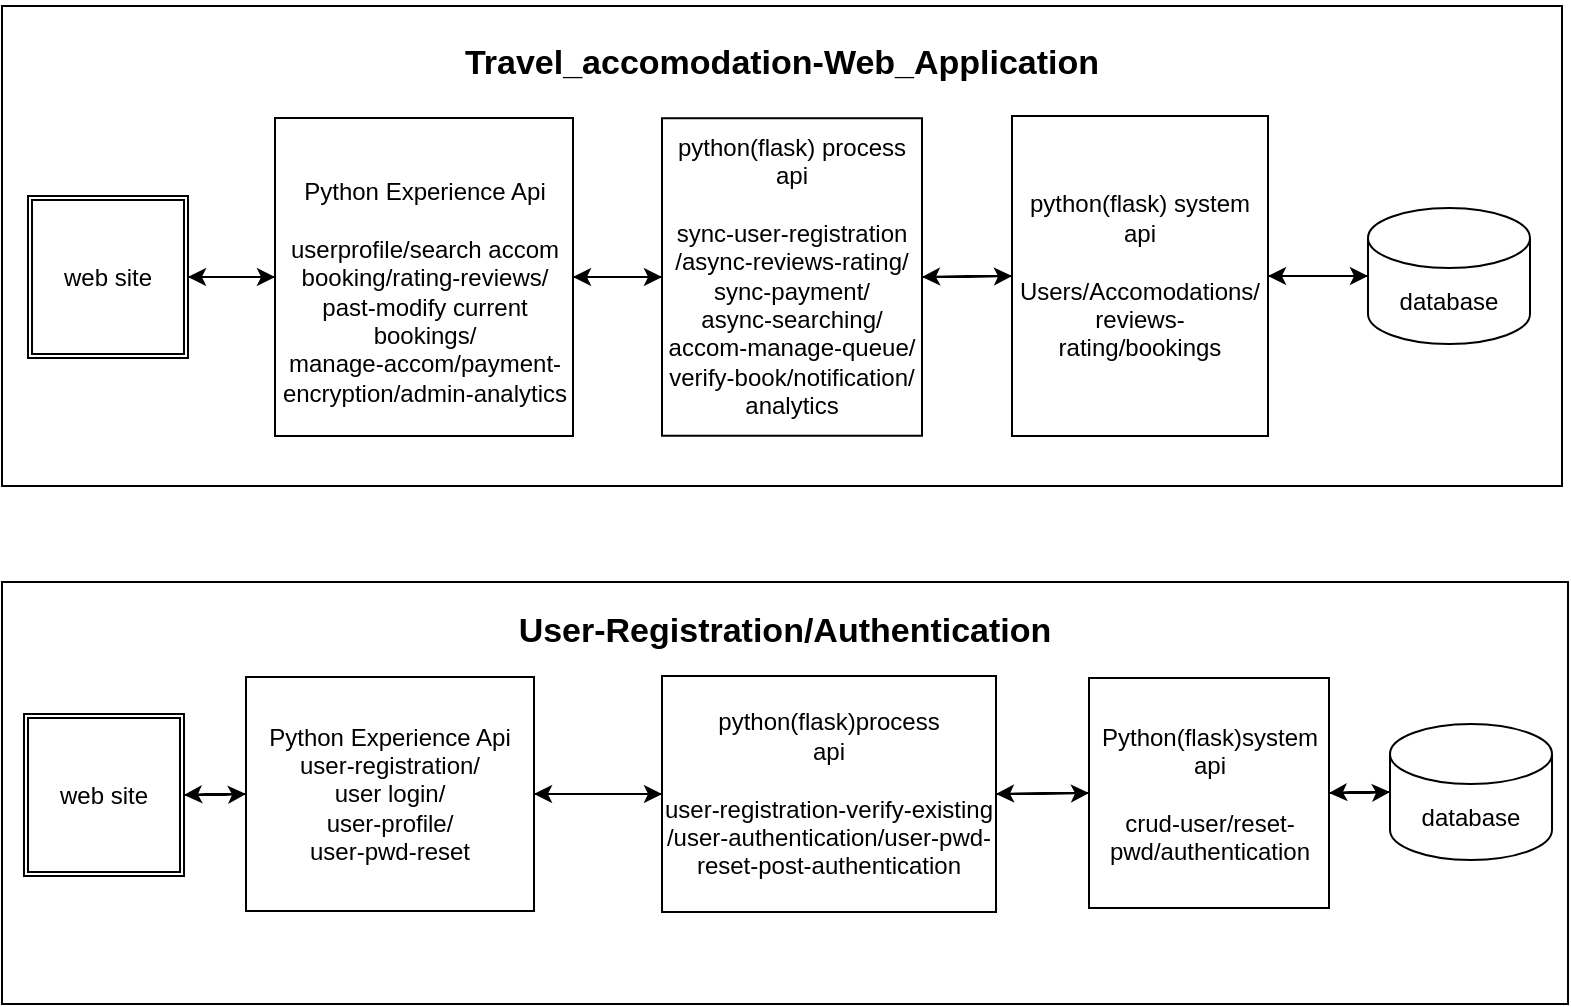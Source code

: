 <mxfile version="21.7.5" type="device">
  <diagram name="Page-1" id="ecQIZs7QBT44imzVOVvL">
    <mxGraphModel dx="875" dy="481" grid="1" gridSize="10" guides="1" tooltips="1" connect="1" arrows="1" fold="1" page="1" pageScale="1" pageWidth="850" pageHeight="1100" math="0" shadow="0">
      <root>
        <mxCell id="0" />
        <mxCell id="1" parent="0" />
        <mxCell id="8UIeWqtPzbzxWet9iIrQ-38" value="&lt;b&gt;&lt;font style=&quot;font-size: 17px;&quot;&gt;User-Registration/Authentication&lt;br&gt;&lt;br&gt;&lt;br&gt;&lt;br&gt;&lt;br&gt;&lt;br&gt;&lt;br&gt;&lt;br&gt;&lt;br&gt;&lt;/font&gt;&lt;/b&gt;" style="rounded=0;whiteSpace=wrap;html=1;" parent="1" vertex="1">
          <mxGeometry x="35" y="313" width="783" height="211" as="geometry" />
        </mxCell>
        <mxCell id="8UIeWqtPzbzxWet9iIrQ-20" value="&lt;b style=&quot;font-size: 17px;&quot;&gt;&lt;br&gt;Travel_accomodation-Web_Application&lt;br&gt;&lt;br&gt;&lt;br&gt;&lt;br&gt;&lt;br&gt;&lt;br&gt;&lt;br&gt;&lt;br&gt;&lt;br&gt;&lt;br&gt;&lt;br&gt;&lt;/b&gt;" style="rounded=0;whiteSpace=wrap;html=1;" parent="1" vertex="1">
          <mxGeometry x="35" y="25" width="780" height="240" as="geometry" />
        </mxCell>
        <mxCell id="TFKoXqjBXU_sY_4J6MIB-21" value="" style="edgeStyle=orthogonalEdgeStyle;rounded=0;orthogonalLoop=1;jettySize=auto;html=1;" parent="1" source="TFKoXqjBXU_sY_4J6MIB-17" target="TFKoXqjBXU_sY_4J6MIB-20" edge="1">
          <mxGeometry relative="1" as="geometry" />
        </mxCell>
        <mxCell id="8UIeWqtPzbzxWet9iIrQ-18" value="" style="edgeStyle=orthogonalEdgeStyle;rounded=0;orthogonalLoop=1;jettySize=auto;html=1;" parent="1" source="TFKoXqjBXU_sY_4J6MIB-17" target="8UIeWqtPzbzxWet9iIrQ-3" edge="1">
          <mxGeometry relative="1" as="geometry" />
        </mxCell>
        <mxCell id="TFKoXqjBXU_sY_4J6MIB-17" value="&lt;br&gt;Python Experience Api&lt;br&gt;&lt;br&gt;userprofile/search accom&lt;br&gt;booking/rating-reviews/&lt;br&gt;past-modify current bookings/&lt;br&gt;manage-accom/payment-encryption/admin-analytics" style="rounded=0;whiteSpace=wrap;html=1;" parent="1" vertex="1">
          <mxGeometry x="171.5" y="81" width="149" height="159" as="geometry" />
        </mxCell>
        <mxCell id="TFKoXqjBXU_sY_4J6MIB-23" value="" style="edgeStyle=orthogonalEdgeStyle;rounded=0;orthogonalLoop=1;jettySize=auto;html=1;" parent="1" source="TFKoXqjBXU_sY_4J6MIB-20" target="TFKoXqjBXU_sY_4J6MIB-22" edge="1">
          <mxGeometry relative="1" as="geometry" />
        </mxCell>
        <mxCell id="8UIeWqtPzbzxWet9iIrQ-10" value="" style="edgeStyle=orthogonalEdgeStyle;rounded=0;orthogonalLoop=1;jettySize=auto;html=1;" parent="1" source="TFKoXqjBXU_sY_4J6MIB-20" target="TFKoXqjBXU_sY_4J6MIB-17" edge="1">
          <mxGeometry relative="1" as="geometry" />
        </mxCell>
        <mxCell id="TFKoXqjBXU_sY_4J6MIB-20" value="python(flask) process api&lt;br&gt;&lt;br&gt;sync-user-registration&lt;br&gt;/async-reviews-rating/&lt;br&gt;sync-payment/&lt;br&gt;async-searching/&lt;br&gt;accom-manage-queue/&lt;br&gt;verify-book/notification/&lt;br&gt;analytics" style="whiteSpace=wrap;html=1;rounded=0;" parent="1" vertex="1">
          <mxGeometry x="365" y="81.12" width="130" height="158.75" as="geometry" />
        </mxCell>
        <mxCell id="TFKoXqjBXU_sY_4J6MIB-25" value="" style="edgeStyle=orthogonalEdgeStyle;rounded=0;orthogonalLoop=1;jettySize=auto;html=1;" parent="1" source="TFKoXqjBXU_sY_4J6MIB-22" target="TFKoXqjBXU_sY_4J6MIB-24" edge="1">
          <mxGeometry relative="1" as="geometry" />
        </mxCell>
        <mxCell id="8UIeWqtPzbzxWet9iIrQ-11" style="edgeStyle=orthogonalEdgeStyle;rounded=0;orthogonalLoop=1;jettySize=auto;html=1;entryX=1;entryY=0.5;entryDx=0;entryDy=0;" parent="1" source="TFKoXqjBXU_sY_4J6MIB-22" target="TFKoXqjBXU_sY_4J6MIB-20" edge="1">
          <mxGeometry relative="1" as="geometry" />
        </mxCell>
        <mxCell id="TFKoXqjBXU_sY_4J6MIB-22" value="python(flask) system api&lt;br&gt;&lt;br&gt;Users/Accomodations/&lt;br&gt;reviews-rating/bookings" style="whiteSpace=wrap;html=1;rounded=0;" parent="1" vertex="1">
          <mxGeometry x="540" y="80" width="128" height="160" as="geometry" />
        </mxCell>
        <mxCell id="8UIeWqtPzbzxWet9iIrQ-14" style="edgeStyle=orthogonalEdgeStyle;rounded=0;orthogonalLoop=1;jettySize=auto;html=1;entryX=1;entryY=0.5;entryDx=0;entryDy=0;" parent="1" source="TFKoXqjBXU_sY_4J6MIB-24" target="TFKoXqjBXU_sY_4J6MIB-22" edge="1">
          <mxGeometry relative="1" as="geometry" />
        </mxCell>
        <mxCell id="TFKoXqjBXU_sY_4J6MIB-24" value="database" style="whiteSpace=wrap;html=1;rounded=0;shape=cylinder3;boundedLbl=1;backgroundOutline=1;size=15;" parent="1" vertex="1">
          <mxGeometry x="718" y="126" width="81" height="68" as="geometry" />
        </mxCell>
        <mxCell id="8UIeWqtPzbzxWet9iIrQ-19" value="" style="edgeStyle=orthogonalEdgeStyle;rounded=0;orthogonalLoop=1;jettySize=auto;html=1;" parent="1" source="8UIeWqtPzbzxWet9iIrQ-3" target="TFKoXqjBXU_sY_4J6MIB-17" edge="1">
          <mxGeometry relative="1" as="geometry" />
        </mxCell>
        <mxCell id="8UIeWqtPzbzxWet9iIrQ-3" value="web site" style="shape=ext;double=1;whiteSpace=wrap;html=1;aspect=fixed;" parent="1" vertex="1">
          <mxGeometry x="48" y="120" width="80" height="81" as="geometry" />
        </mxCell>
        <mxCell id="8UIeWqtPzbzxWet9iIrQ-25" value="" style="edgeStyle=orthogonalEdgeStyle;rounded=0;orthogonalLoop=1;jettySize=auto;html=1;" parent="1" source="8UIeWqtPzbzxWet9iIrQ-23" target="8UIeWqtPzbzxWet9iIrQ-24" edge="1">
          <mxGeometry relative="1" as="geometry" />
        </mxCell>
        <mxCell id="8UIeWqtPzbzxWet9iIrQ-23" value="web site" style="shape=ext;double=1;whiteSpace=wrap;html=1;aspect=fixed;" parent="1" vertex="1">
          <mxGeometry x="46" y="379" width="80" height="81" as="geometry" />
        </mxCell>
        <mxCell id="8UIeWqtPzbzxWet9iIrQ-27" value="" style="edgeStyle=orthogonalEdgeStyle;rounded=0;orthogonalLoop=1;jettySize=auto;html=1;" parent="1" source="8UIeWqtPzbzxWet9iIrQ-24" target="8UIeWqtPzbzxWet9iIrQ-26" edge="1">
          <mxGeometry relative="1" as="geometry" />
        </mxCell>
        <mxCell id="8UIeWqtPzbzxWet9iIrQ-37" style="edgeStyle=orthogonalEdgeStyle;rounded=0;orthogonalLoop=1;jettySize=auto;html=1;" parent="1" source="8UIeWqtPzbzxWet9iIrQ-24" target="8UIeWqtPzbzxWet9iIrQ-23" edge="1">
          <mxGeometry relative="1" as="geometry" />
        </mxCell>
        <mxCell id="8UIeWqtPzbzxWet9iIrQ-24" value="Python Experience Api&lt;br&gt;user-registration/&lt;br&gt;user login/&lt;br&gt;user-profile/&lt;br&gt;user-pwd-reset" style="whiteSpace=wrap;html=1;" parent="1" vertex="1">
          <mxGeometry x="157" y="360.5" width="144" height="117" as="geometry" />
        </mxCell>
        <mxCell id="8UIeWqtPzbzxWet9iIrQ-31" value="" style="edgeStyle=orthogonalEdgeStyle;rounded=0;orthogonalLoop=1;jettySize=auto;html=1;" parent="1" source="8UIeWqtPzbzxWet9iIrQ-26" target="8UIeWqtPzbzxWet9iIrQ-30" edge="1">
          <mxGeometry relative="1" as="geometry" />
        </mxCell>
        <mxCell id="8UIeWqtPzbzxWet9iIrQ-35" value="" style="edgeStyle=orthogonalEdgeStyle;rounded=0;orthogonalLoop=1;jettySize=auto;html=1;" parent="1" source="8UIeWqtPzbzxWet9iIrQ-26" target="8UIeWqtPzbzxWet9iIrQ-24" edge="1">
          <mxGeometry relative="1" as="geometry" />
        </mxCell>
        <mxCell id="8UIeWqtPzbzxWet9iIrQ-26" value="python(flask)process&lt;br&gt;api&lt;br&gt;&lt;br&gt;user-registration-verify-existing /user-authentication/user-pwd-reset-post-authentication" style="whiteSpace=wrap;html=1;" parent="1" vertex="1">
          <mxGeometry x="365" y="360" width="167" height="118" as="geometry" />
        </mxCell>
        <mxCell id="8UIeWqtPzbzxWet9iIrQ-34" value="" style="edgeStyle=orthogonalEdgeStyle;rounded=0;orthogonalLoop=1;jettySize=auto;html=1;" parent="1" source="8UIeWqtPzbzxWet9iIrQ-30" target="8UIeWqtPzbzxWet9iIrQ-32" edge="1">
          <mxGeometry relative="1" as="geometry" />
        </mxCell>
        <mxCell id="8UIeWqtPzbzxWet9iIrQ-36" style="edgeStyle=orthogonalEdgeStyle;rounded=0;orthogonalLoop=1;jettySize=auto;html=1;" parent="1" source="8UIeWqtPzbzxWet9iIrQ-30" target="8UIeWqtPzbzxWet9iIrQ-26" edge="1">
          <mxGeometry relative="1" as="geometry" />
        </mxCell>
        <mxCell id="8UIeWqtPzbzxWet9iIrQ-30" value="Python(flask)system api&lt;br&gt;&lt;br&gt;crud-user/reset-pwd/authentication" style="whiteSpace=wrap;html=1;" parent="1" vertex="1">
          <mxGeometry x="578.5" y="361" width="120" height="115" as="geometry" />
        </mxCell>
        <mxCell id="8UIeWqtPzbzxWet9iIrQ-33" value="" style="edgeStyle=orthogonalEdgeStyle;rounded=0;orthogonalLoop=1;jettySize=auto;html=1;" parent="1" source="8UIeWqtPzbzxWet9iIrQ-32" target="8UIeWqtPzbzxWet9iIrQ-30" edge="1">
          <mxGeometry relative="1" as="geometry" />
        </mxCell>
        <mxCell id="8UIeWqtPzbzxWet9iIrQ-32" value="database" style="whiteSpace=wrap;html=1;rounded=0;shape=cylinder3;boundedLbl=1;backgroundOutline=1;size=15;" parent="1" vertex="1">
          <mxGeometry x="729" y="384" width="81" height="68" as="geometry" />
        </mxCell>
      </root>
    </mxGraphModel>
  </diagram>
</mxfile>
